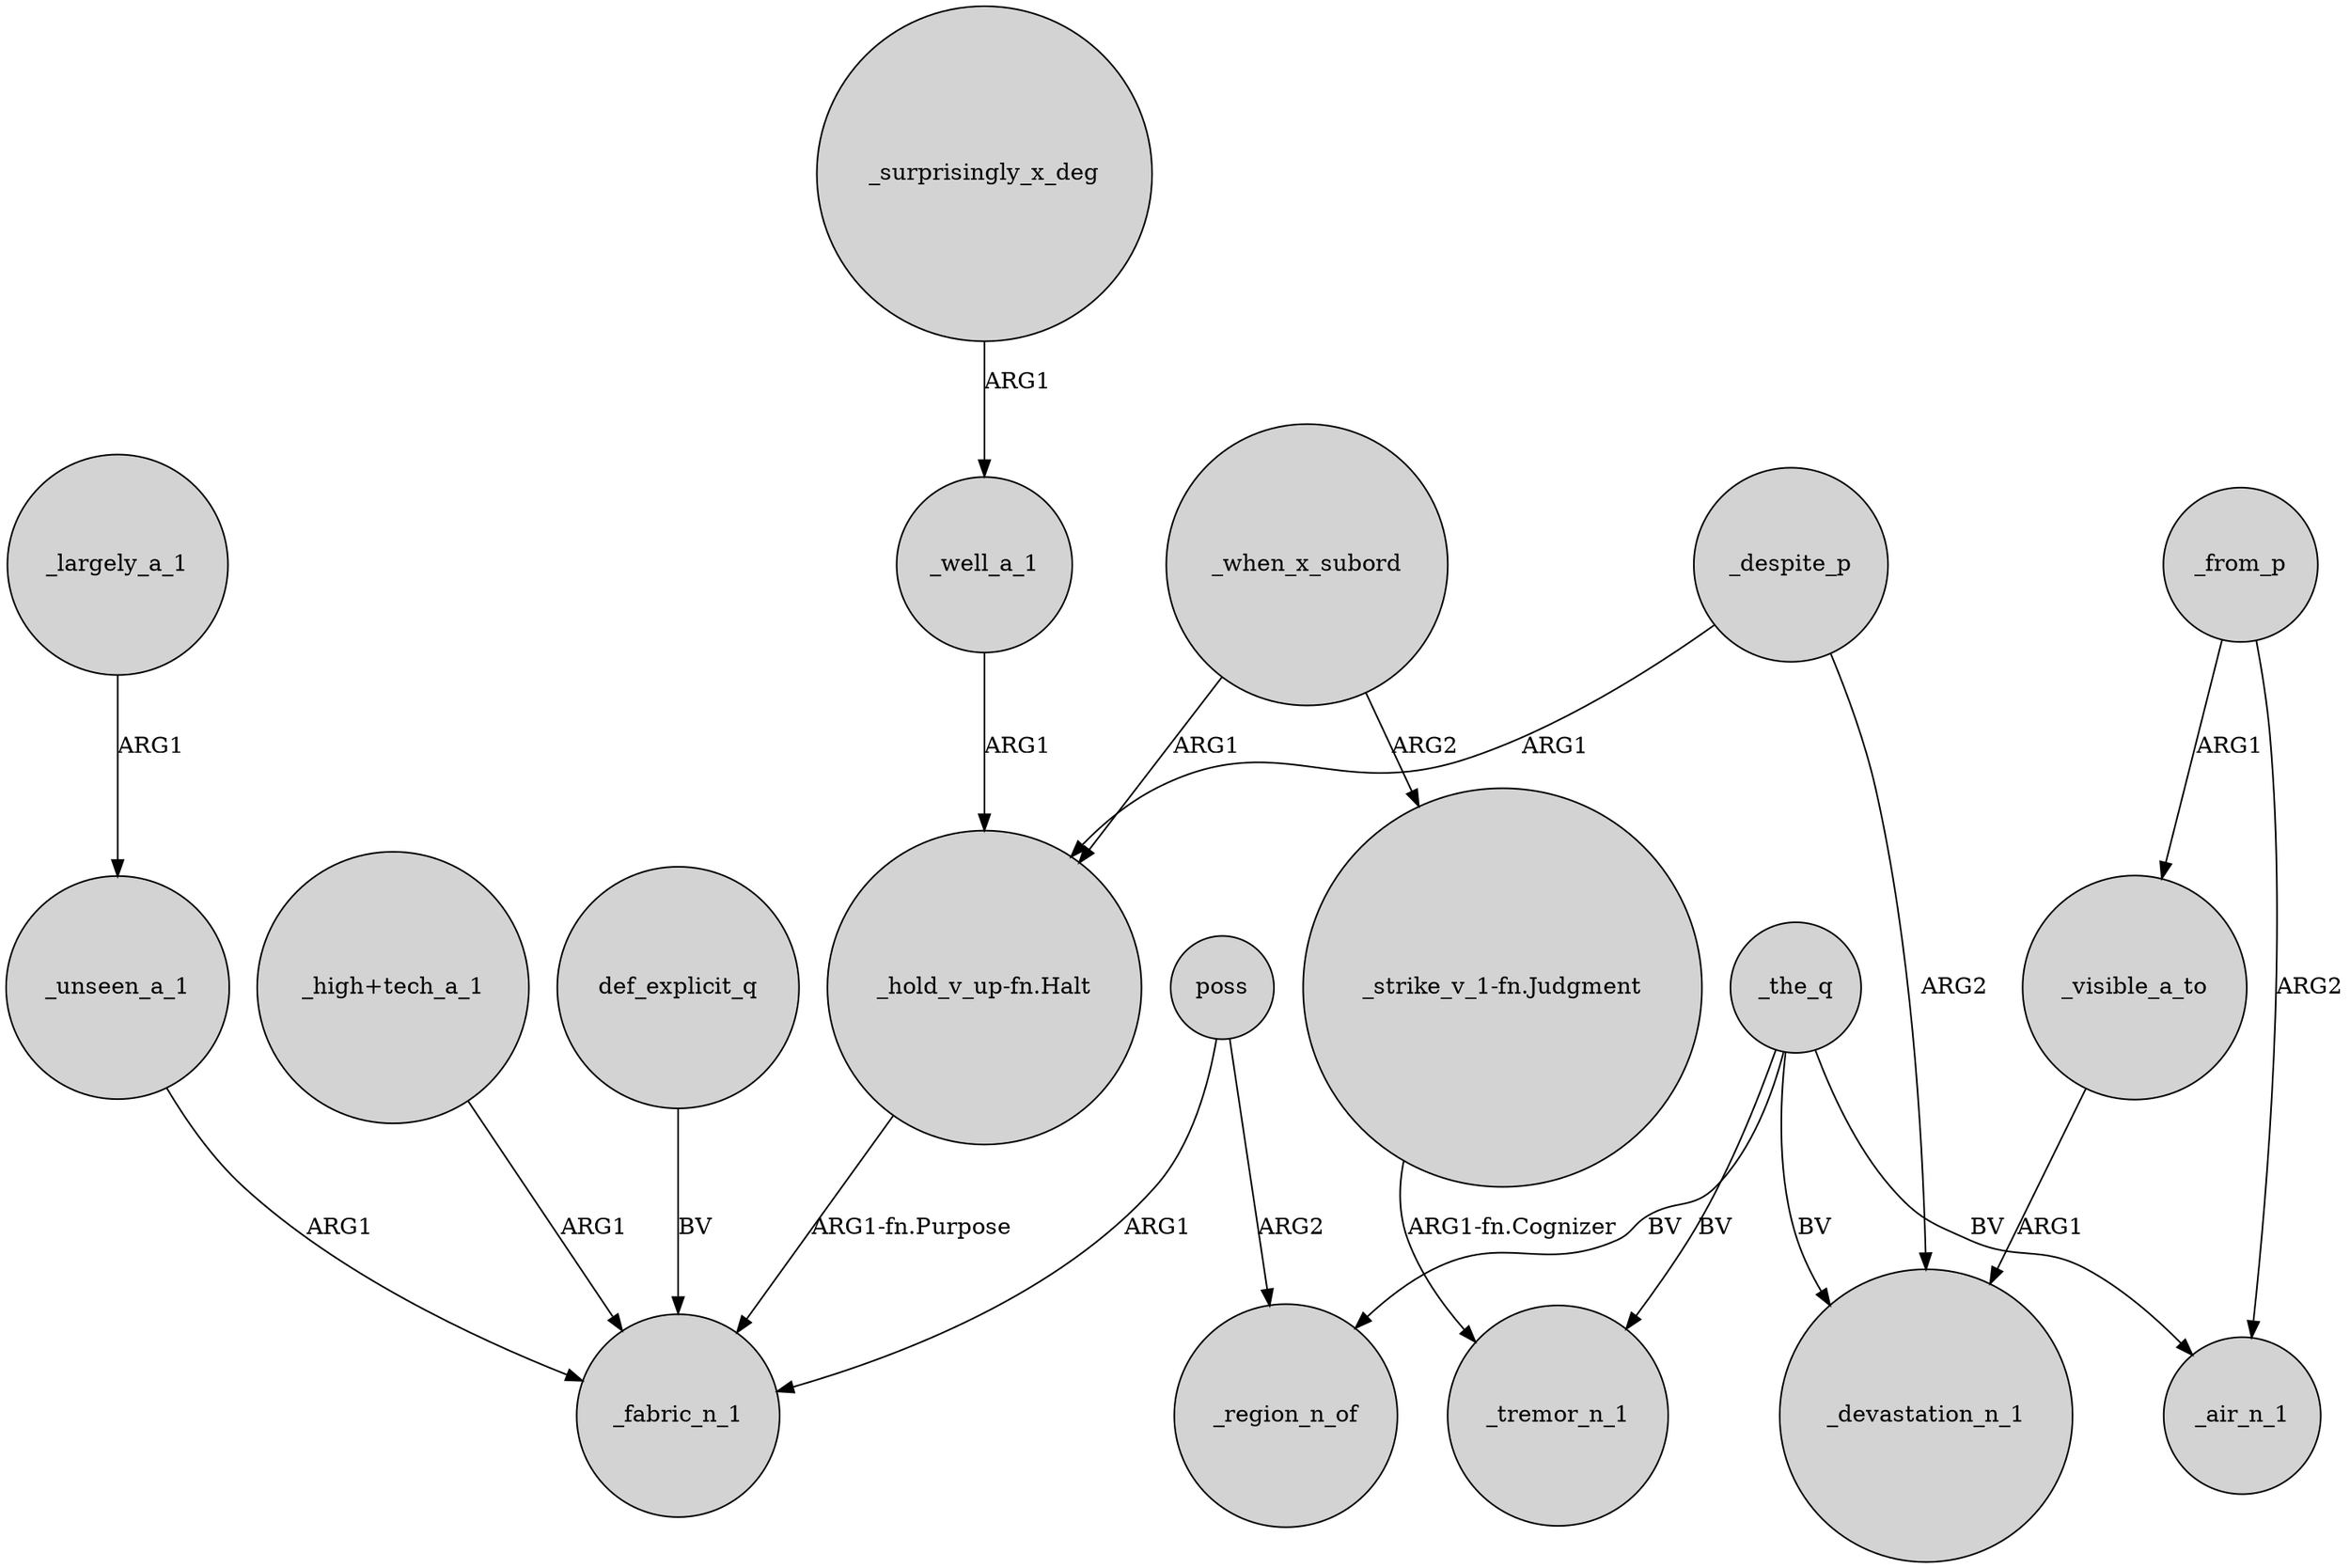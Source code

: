 digraph {
	node [shape=circle style=filled]
	_the_q -> _region_n_of [label=BV]
	"_strike_v_1-fn.Judgment" -> _tremor_n_1 [label="ARG1-fn.Cognizer"]
	_despite_p -> _devastation_n_1 [label=ARG2]
	_largely_a_1 -> _unseen_a_1 [label=ARG1]
	poss -> _region_n_of [label=ARG2]
	"_high+tech_a_1" -> _fabric_n_1 [label=ARG1]
	_surprisingly_x_deg -> _well_a_1 [label=ARG1]
	_when_x_subord -> "_strike_v_1-fn.Judgment" [label=ARG2]
	"_hold_v_up-fn.Halt" -> _fabric_n_1 [label="ARG1-fn.Purpose"]
	_when_x_subord -> "_hold_v_up-fn.Halt" [label=ARG1]
	_from_p -> _air_n_1 [label=ARG2]
	def_explicit_q -> _fabric_n_1 [label=BV]
	_despite_p -> "_hold_v_up-fn.Halt" [label=ARG1]
	_the_q -> _devastation_n_1 [label=BV]
	_well_a_1 -> "_hold_v_up-fn.Halt" [label=ARG1]
	_visible_a_to -> _devastation_n_1 [label=ARG1]
	_the_q -> _tremor_n_1 [label=BV]
	_from_p -> _visible_a_to [label=ARG1]
	_unseen_a_1 -> _fabric_n_1 [label=ARG1]
	_the_q -> _air_n_1 [label=BV]
	poss -> _fabric_n_1 [label=ARG1]
}
